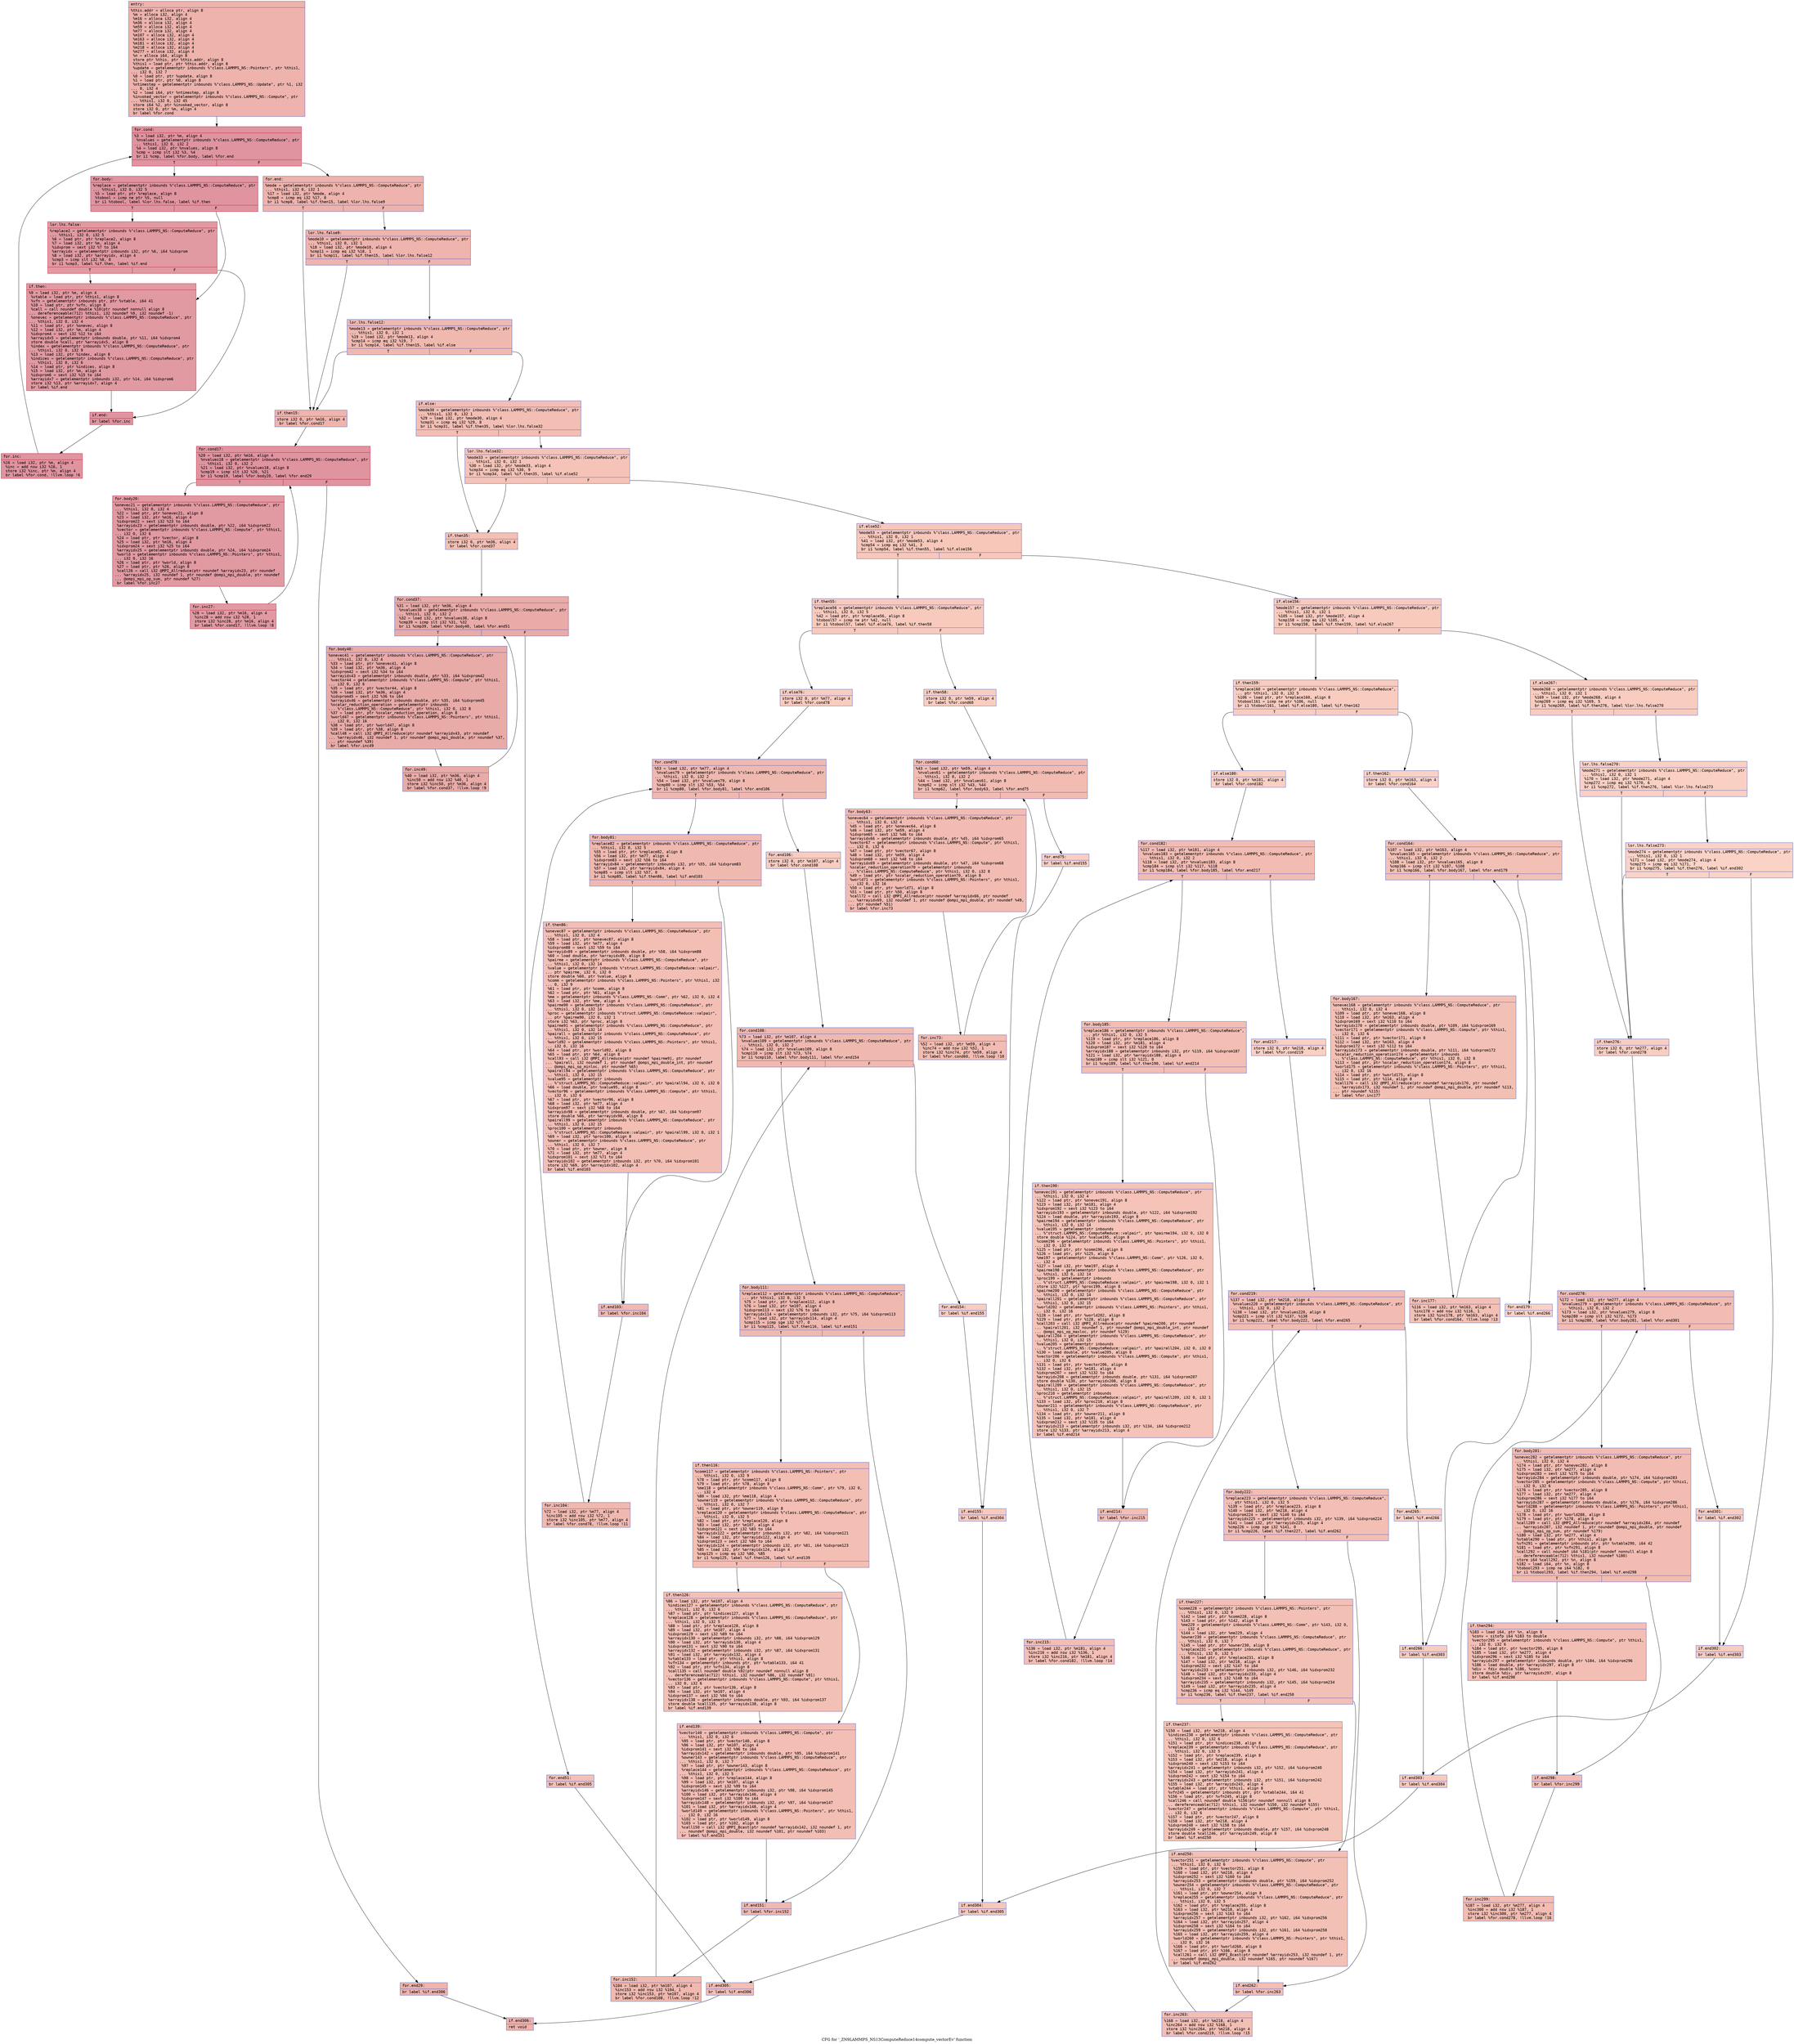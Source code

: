 digraph "CFG for '_ZN9LAMMPS_NS13ComputeReduce14compute_vectorEv' function" {
	label="CFG for '_ZN9LAMMPS_NS13ComputeReduce14compute_vectorEv' function";

	Node0x5591402cabc0 [shape=record,color="#3d50c3ff", style=filled, fillcolor="#d6524470" fontname="Courier",label="{entry:\l|  %this.addr = alloca ptr, align 8\l  %m = alloca i32, align 4\l  %m16 = alloca i32, align 4\l  %m36 = alloca i32, align 4\l  %m59 = alloca i32, align 4\l  %m77 = alloca i32, align 4\l  %m107 = alloca i32, align 4\l  %m163 = alloca i32, align 4\l  %m181 = alloca i32, align 4\l  %m218 = alloca i32, align 4\l  %m277 = alloca i32, align 4\l  %n = alloca i64, align 8\l  store ptr %this, ptr %this.addr, align 8\l  %this1 = load ptr, ptr %this.addr, align 8\l  %update = getelementptr inbounds %\"class.LAMMPS_NS::Pointers\", ptr %this1,\l... i32 0, i32 7\l  %0 = load ptr, ptr %update, align 8\l  %1 = load ptr, ptr %0, align 8\l  %ntimestep = getelementptr inbounds %\"class.LAMMPS_NS::Update\", ptr %1, i32\l... 0, i32 4\l  %2 = load i64, ptr %ntimestep, align 8\l  %invoked_vector = getelementptr inbounds %\"class.LAMMPS_NS::Compute\", ptr\l... %this1, i32 0, i32 45\l  store i64 %2, ptr %invoked_vector, align 8\l  store i32 0, ptr %m, align 4\l  br label %for.cond\l}"];
	Node0x5591402cabc0 -> Node0x5591402cbb10[tooltip="entry -> for.cond\nProbability 100.00%" ];
	Node0x5591402cbb10 [shape=record,color="#b70d28ff", style=filled, fillcolor="#b70d2870" fontname="Courier",label="{for.cond:\l|  %3 = load i32, ptr %m, align 4\l  %nvalues = getelementptr inbounds %\"class.LAMMPS_NS::ComputeReduce\", ptr\l... %this1, i32 0, i32 2\l  %4 = load i32, ptr %nvalues, align 8\l  %cmp = icmp slt i32 %3, %4\l  br i1 %cmp, label %for.body, label %for.end\l|{<s0>T|<s1>F}}"];
	Node0x5591402cbb10:s0 -> Node0x5591402cbe90[tooltip="for.cond -> for.body\nProbability 96.88%" ];
	Node0x5591402cbb10:s1 -> Node0x5591402cbf10[tooltip="for.cond -> for.end\nProbability 3.12%" ];
	Node0x5591402cbe90 [shape=record,color="#b70d28ff", style=filled, fillcolor="#b70d2870" fontname="Courier",label="{for.body:\l|  %replace = getelementptr inbounds %\"class.LAMMPS_NS::ComputeReduce\", ptr\l... %this1, i32 0, i32 5\l  %5 = load ptr, ptr %replace, align 8\l  %tobool = icmp ne ptr %5, null\l  br i1 %tobool, label %lor.lhs.false, label %if.then\l|{<s0>T|<s1>F}}"];
	Node0x5591402cbe90:s0 -> Node0x5591402cb1e0[tooltip="for.body -> lor.lhs.false\nProbability 62.50%" ];
	Node0x5591402cbe90:s1 -> Node0x5591402cb260[tooltip="for.body -> if.then\nProbability 37.50%" ];
	Node0x5591402cb1e0 [shape=record,color="#b70d28ff", style=filled, fillcolor="#bb1b2c70" fontname="Courier",label="{lor.lhs.false:\l|  %replace2 = getelementptr inbounds %\"class.LAMMPS_NS::ComputeReduce\", ptr\l... %this1, i32 0, i32 5\l  %6 = load ptr, ptr %replace2, align 8\l  %7 = load i32, ptr %m, align 4\l  %idxprom = sext i32 %7 to i64\l  %arrayidx = getelementptr inbounds i32, ptr %6, i64 %idxprom\l  %8 = load i32, ptr %arrayidx, align 4\l  %cmp3 = icmp slt i32 %8, 0\l  br i1 %cmp3, label %if.then, label %if.end\l|{<s0>T|<s1>F}}"];
	Node0x5591402cb1e0:s0 -> Node0x5591402cb260[tooltip="lor.lhs.false -> if.then\nProbability 37.50%" ];
	Node0x5591402cb1e0:s1 -> Node0x5591402cc9e0[tooltip="lor.lhs.false -> if.end\nProbability 62.50%" ];
	Node0x5591402cb260 [shape=record,color="#b70d28ff", style=filled, fillcolor="#bb1b2c70" fontname="Courier",label="{if.then:\l|  %9 = load i32, ptr %m, align 4\l  %vtable = load ptr, ptr %this1, align 8\l  %vfn = getelementptr inbounds ptr, ptr %vtable, i64 41\l  %10 = load ptr, ptr %vfn, align 8\l  %call = call noundef double %10(ptr noundef nonnull align 8\l... dereferenceable(712) %this1, i32 noundef %9, i32 noundef -1)\l  %onevec = getelementptr inbounds %\"class.LAMMPS_NS::ComputeReduce\", ptr\l... %this1, i32 0, i32 4\l  %11 = load ptr, ptr %onevec, align 8\l  %12 = load i32, ptr %m, align 4\l  %idxprom4 = sext i32 %12 to i64\l  %arrayidx5 = getelementptr inbounds double, ptr %11, i64 %idxprom4\l  store double %call, ptr %arrayidx5, align 8\l  %index = getelementptr inbounds %\"class.LAMMPS_NS::ComputeReduce\", ptr\l... %this1, i32 0, i32 9\l  %13 = load i32, ptr %index, align 8\l  %indices = getelementptr inbounds %\"class.LAMMPS_NS::ComputeReduce\", ptr\l... %this1, i32 0, i32 6\l  %14 = load ptr, ptr %indices, align 8\l  %15 = load i32, ptr %m, align 4\l  %idxprom6 = sext i32 %15 to i64\l  %arrayidx7 = getelementptr inbounds i32, ptr %14, i64 %idxprom6\l  store i32 %13, ptr %arrayidx7, align 4\l  br label %if.end\l}"];
	Node0x5591402cb260 -> Node0x5591402cc9e0[tooltip="if.then -> if.end\nProbability 100.00%" ];
	Node0x5591402cc9e0 [shape=record,color="#b70d28ff", style=filled, fillcolor="#b70d2870" fontname="Courier",label="{if.end:\l|  br label %for.inc\l}"];
	Node0x5591402cc9e0 -> Node0x5591402cd780[tooltip="if.end -> for.inc\nProbability 100.00%" ];
	Node0x5591402cd780 [shape=record,color="#b70d28ff", style=filled, fillcolor="#b70d2870" fontname="Courier",label="{for.inc:\l|  %16 = load i32, ptr %m, align 4\l  %inc = add nsw i32 %16, 1\l  store i32 %inc, ptr %m, align 4\l  br label %for.cond, !llvm.loop !6\l}"];
	Node0x5591402cd780 -> Node0x5591402cbb10[tooltip="for.inc -> for.cond\nProbability 100.00%" ];
	Node0x5591402cbf10 [shape=record,color="#3d50c3ff", style=filled, fillcolor="#d6524470" fontname="Courier",label="{for.end:\l|  %mode = getelementptr inbounds %\"class.LAMMPS_NS::ComputeReduce\", ptr\l... %this1, i32 0, i32 1\l  %17 = load i32, ptr %mode, align 4\l  %cmp8 = icmp eq i32 %17, 0\l  br i1 %cmp8, label %if.then15, label %lor.lhs.false9\l|{<s0>T|<s1>F}}"];
	Node0x5591402cbf10:s0 -> Node0x5591402cdd80[tooltip="for.end -> if.then15\nProbability 37.50%" ];
	Node0x5591402cbf10:s1 -> Node0x5591402cde00[tooltip="for.end -> lor.lhs.false9\nProbability 62.50%" ];
	Node0x5591402cde00 [shape=record,color="#3d50c3ff", style=filled, fillcolor="#d8564670" fontname="Courier",label="{lor.lhs.false9:\l|  %mode10 = getelementptr inbounds %\"class.LAMMPS_NS::ComputeReduce\", ptr\l... %this1, i32 0, i32 1\l  %18 = load i32, ptr %mode10, align 4\l  %cmp11 = icmp eq i32 %18, 1\l  br i1 %cmp11, label %if.then15, label %lor.lhs.false12\l|{<s0>T|<s1>F}}"];
	Node0x5591402cde00:s0 -> Node0x5591402cdd80[tooltip="lor.lhs.false9 -> if.then15\nProbability 50.00%" ];
	Node0x5591402cde00:s1 -> Node0x5591402cc370[tooltip="lor.lhs.false9 -> lor.lhs.false12\nProbability 50.00%" ];
	Node0x5591402cc370 [shape=record,color="#3d50c3ff", style=filled, fillcolor="#de614d70" fontname="Courier",label="{lor.lhs.false12:\l|  %mode13 = getelementptr inbounds %\"class.LAMMPS_NS::ComputeReduce\", ptr\l... %this1, i32 0, i32 1\l  %19 = load i32, ptr %mode13, align 4\l  %cmp14 = icmp eq i32 %19, 7\l  br i1 %cmp14, label %if.then15, label %if.else\l|{<s0>T|<s1>F}}"];
	Node0x5591402cc370:s0 -> Node0x5591402cdd80[tooltip="lor.lhs.false12 -> if.then15\nProbability 50.00%" ];
	Node0x5591402cc370:s1 -> Node0x5591402cc510[tooltip="lor.lhs.false12 -> if.else\nProbability 50.00%" ];
	Node0x5591402cdd80 [shape=record,color="#3d50c3ff", style=filled, fillcolor="#d8564670" fontname="Courier",label="{if.then15:\l|  store i32 0, ptr %m16, align 4\l  br label %for.cond17\l}"];
	Node0x5591402cdd80 -> Node0x5591402ce970[tooltip="if.then15 -> for.cond17\nProbability 100.00%" ];
	Node0x5591402ce970 [shape=record,color="#b70d28ff", style=filled, fillcolor="#b70d2870" fontname="Courier",label="{for.cond17:\l|  %20 = load i32, ptr %m16, align 4\l  %nvalues18 = getelementptr inbounds %\"class.LAMMPS_NS::ComputeReduce\", ptr\l... %this1, i32 0, i32 2\l  %21 = load i32, ptr %nvalues18, align 8\l  %cmp19 = icmp slt i32 %20, %21\l  br i1 %cmp19, label %for.body20, label %for.end29\l|{<s0>T|<s1>F}}"];
	Node0x5591402ce970:s0 -> Node0x5591402cecd0[tooltip="for.cond17 -> for.body20\nProbability 96.88%" ];
	Node0x5591402ce970:s1 -> Node0x5591402ced50[tooltip="for.cond17 -> for.end29\nProbability 3.12%" ];
	Node0x5591402cecd0 [shape=record,color="#b70d28ff", style=filled, fillcolor="#bb1b2c70" fontname="Courier",label="{for.body20:\l|  %onevec21 = getelementptr inbounds %\"class.LAMMPS_NS::ComputeReduce\", ptr\l... %this1, i32 0, i32 4\l  %22 = load ptr, ptr %onevec21, align 8\l  %23 = load i32, ptr %m16, align 4\l  %idxprom22 = sext i32 %23 to i64\l  %arrayidx23 = getelementptr inbounds double, ptr %22, i64 %idxprom22\l  %vector = getelementptr inbounds %\"class.LAMMPS_NS::Compute\", ptr %this1,\l... i32 0, i32 6\l  %24 = load ptr, ptr %vector, align 8\l  %25 = load i32, ptr %m16, align 4\l  %idxprom24 = sext i32 %25 to i64\l  %arrayidx25 = getelementptr inbounds double, ptr %24, i64 %idxprom24\l  %world = getelementptr inbounds %\"class.LAMMPS_NS::Pointers\", ptr %this1,\l... i32 0, i32 16\l  %26 = load ptr, ptr %world, align 8\l  %27 = load ptr, ptr %26, align 8\l  %call26 = call i32 @MPI_Allreduce(ptr noundef %arrayidx23, ptr noundef\l... %arrayidx25, i32 noundef 1, ptr noundef @ompi_mpi_double, ptr noundef\l... @ompi_mpi_op_sum, ptr noundef %27)\l  br label %for.inc27\l}"];
	Node0x5591402cecd0 -> Node0x5591402cf910[tooltip="for.body20 -> for.inc27\nProbability 100.00%" ];
	Node0x5591402cf910 [shape=record,color="#b70d28ff", style=filled, fillcolor="#bb1b2c70" fontname="Courier",label="{for.inc27:\l|  %28 = load i32, ptr %m16, align 4\l  %inc28 = add nsw i32 %28, 1\l  store i32 %inc28, ptr %m16, align 4\l  br label %for.cond17, !llvm.loop !8\l}"];
	Node0x5591402cf910 -> Node0x5591402ce970[tooltip="for.inc27 -> for.cond17\nProbability 100.00%" ];
	Node0x5591402ced50 [shape=record,color="#3d50c3ff", style=filled, fillcolor="#d8564670" fontname="Courier",label="{for.end29:\l|  br label %if.end306\l}"];
	Node0x5591402ced50 -> Node0x5591402cfd40[tooltip="for.end29 -> if.end306\nProbability 100.00%" ];
	Node0x5591402cc510 [shape=record,color="#3d50c3ff", style=filled, fillcolor="#e36c5570" fontname="Courier",label="{if.else:\l|  %mode30 = getelementptr inbounds %\"class.LAMMPS_NS::ComputeReduce\", ptr\l... %this1, i32 0, i32 1\l  %29 = load i32, ptr %mode30, align 4\l  %cmp31 = icmp eq i32 %29, 8\l  br i1 %cmp31, label %if.then35, label %lor.lhs.false32\l|{<s0>T|<s1>F}}"];
	Node0x5591402cc510:s0 -> Node0x5591402d0040[tooltip="if.else -> if.then35\nProbability 50.00%" ];
	Node0x5591402cc510:s1 -> Node0x5591402d00c0[tooltip="if.else -> lor.lhs.false32\nProbability 50.00%" ];
	Node0x5591402d00c0 [shape=record,color="#3d50c3ff", style=filled, fillcolor="#e8765c70" fontname="Courier",label="{lor.lhs.false32:\l|  %mode33 = getelementptr inbounds %\"class.LAMMPS_NS::ComputeReduce\", ptr\l... %this1, i32 0, i32 1\l  %30 = load i32, ptr %mode33, align 4\l  %cmp34 = icmp eq i32 %30, 9\l  br i1 %cmp34, label %if.then35, label %if.else52\l|{<s0>T|<s1>F}}"];
	Node0x5591402d00c0:s0 -> Node0x5591402d0040[tooltip="lor.lhs.false32 -> if.then35\nProbability 50.00%" ];
	Node0x5591402d00c0:s1 -> Node0x5591402d0430[tooltip="lor.lhs.false32 -> if.else52\nProbability 50.00%" ];
	Node0x5591402d0040 [shape=record,color="#3d50c3ff", style=filled, fillcolor="#e5705870" fontname="Courier",label="{if.then35:\l|  store i32 0, ptr %m36, align 4\l  br label %for.cond37\l}"];
	Node0x5591402d0040 -> Node0x5591402d05d0[tooltip="if.then35 -> for.cond37\nProbability 100.00%" ];
	Node0x5591402d05d0 [shape=record,color="#3d50c3ff", style=filled, fillcolor="#cc403a70" fontname="Courier",label="{for.cond37:\l|  %31 = load i32, ptr %m36, align 4\l  %nvalues38 = getelementptr inbounds %\"class.LAMMPS_NS::ComputeReduce\", ptr\l... %this1, i32 0, i32 2\l  %32 = load i32, ptr %nvalues38, align 8\l  %cmp39 = icmp slt i32 %31, %32\l  br i1 %cmp39, label %for.body40, label %for.end51\l|{<s0>T|<s1>F}}"];
	Node0x5591402d05d0:s0 -> Node0x5591402d0960[tooltip="for.cond37 -> for.body40\nProbability 96.88%" ];
	Node0x5591402d05d0:s1 -> Node0x5591402d09e0[tooltip="for.cond37 -> for.end51\nProbability 3.12%" ];
	Node0x5591402d0960 [shape=record,color="#3d50c3ff", style=filled, fillcolor="#cc403a70" fontname="Courier",label="{for.body40:\l|  %onevec41 = getelementptr inbounds %\"class.LAMMPS_NS::ComputeReduce\", ptr\l... %this1, i32 0, i32 4\l  %33 = load ptr, ptr %onevec41, align 8\l  %34 = load i32, ptr %m36, align 4\l  %idxprom42 = sext i32 %34 to i64\l  %arrayidx43 = getelementptr inbounds double, ptr %33, i64 %idxprom42\l  %vector44 = getelementptr inbounds %\"class.LAMMPS_NS::Compute\", ptr %this1,\l... i32 0, i32 6\l  %35 = load ptr, ptr %vector44, align 8\l  %36 = load i32, ptr %m36, align 4\l  %idxprom45 = sext i32 %36 to i64\l  %arrayidx46 = getelementptr inbounds double, ptr %35, i64 %idxprom45\l  %scalar_reduction_operation = getelementptr inbounds\l... %\"class.LAMMPS_NS::ComputeReduce\", ptr %this1, i32 0, i32 8\l  %37 = load ptr, ptr %scalar_reduction_operation, align 8\l  %world47 = getelementptr inbounds %\"class.LAMMPS_NS::Pointers\", ptr %this1,\l... i32 0, i32 16\l  %38 = load ptr, ptr %world47, align 8\l  %39 = load ptr, ptr %38, align 8\l  %call48 = call i32 @MPI_Allreduce(ptr noundef %arrayidx43, ptr noundef\l... %arrayidx46, i32 noundef 1, ptr noundef @ompi_mpi_double, ptr noundef %37,\l... ptr noundef %39)\l  br label %for.inc49\l}"];
	Node0x5591402d0960 -> Node0x5591402d1790[tooltip="for.body40 -> for.inc49\nProbability 100.00%" ];
	Node0x5591402d1790 [shape=record,color="#3d50c3ff", style=filled, fillcolor="#cc403a70" fontname="Courier",label="{for.inc49:\l|  %40 = load i32, ptr %m36, align 4\l  %inc50 = add nsw i32 %40, 1\l  store i32 %inc50, ptr %m36, align 4\l  br label %for.cond37, !llvm.loop !9\l}"];
	Node0x5591402d1790 -> Node0x5591402d05d0[tooltip="for.inc49 -> for.cond37\nProbability 100.00%" ];
	Node0x5591402d09e0 [shape=record,color="#3d50c3ff", style=filled, fillcolor="#e5705870" fontname="Courier",label="{for.end51:\l|  br label %if.end305\l}"];
	Node0x5591402d09e0 -> Node0x5591402d1bc0[tooltip="for.end51 -> if.end305\nProbability 100.00%" ];
	Node0x5591402d0430 [shape=record,color="#3d50c3ff", style=filled, fillcolor="#ec7f6370" fontname="Courier",label="{if.else52:\l|  %mode53 = getelementptr inbounds %\"class.LAMMPS_NS::ComputeReduce\", ptr\l... %this1, i32 0, i32 1\l  %41 = load i32, ptr %mode53, align 4\l  %cmp54 = icmp eq i32 %41, 3\l  br i1 %cmp54, label %if.then55, label %if.else156\l|{<s0>T|<s1>F}}"];
	Node0x5591402d0430:s0 -> Node0x5591402d1e90[tooltip="if.else52 -> if.then55\nProbability 50.00%" ];
	Node0x5591402d0430:s1 -> Node0x5591402ce010[tooltip="if.else52 -> if.else156\nProbability 50.00%" ];
	Node0x5591402d1e90 [shape=record,color="#3d50c3ff", style=filled, fillcolor="#ef886b70" fontname="Courier",label="{if.then55:\l|  %replace56 = getelementptr inbounds %\"class.LAMMPS_NS::ComputeReduce\", ptr\l... %this1, i32 0, i32 5\l  %42 = load ptr, ptr %replace56, align 8\l  %tobool57 = icmp ne ptr %42, null\l  br i1 %tobool57, label %if.else76, label %if.then58\l|{<s0>T|<s1>F}}"];
	Node0x5591402d1e90:s0 -> Node0x5591402ce370[tooltip="if.then55 -> if.else76\nProbability 62.50%" ];
	Node0x5591402d1e90:s1 -> Node0x5591402ce3f0[tooltip="if.then55 -> if.then58\nProbability 37.50%" ];
	Node0x5591402ce3f0 [shape=record,color="#3d50c3ff", style=filled, fillcolor="#f2907270" fontname="Courier",label="{if.then58:\l|  store i32 0, ptr %m59, align 4\l  br label %for.cond60\l}"];
	Node0x5591402ce3f0 -> Node0x5591402ce5c0[tooltip="if.then58 -> for.cond60\nProbability 100.00%" ];
	Node0x5591402ce5c0 [shape=record,color="#3d50c3ff", style=filled, fillcolor="#e1675170" fontname="Courier",label="{for.cond60:\l|  %43 = load i32, ptr %m59, align 4\l  %nvalues61 = getelementptr inbounds %\"class.LAMMPS_NS::ComputeReduce\", ptr\l... %this1, i32 0, i32 2\l  %44 = load i32, ptr %nvalues61, align 8\l  %cmp62 = icmp slt i32 %43, %44\l  br i1 %cmp62, label %for.body63, label %for.end75\l|{<s0>T|<s1>F}}"];
	Node0x5591402ce5c0:s0 -> Node0x5591402d2e20[tooltip="for.cond60 -> for.body63\nProbability 96.88%" ];
	Node0x5591402ce5c0:s1 -> Node0x5591402d2ea0[tooltip="for.cond60 -> for.end75\nProbability 3.12%" ];
	Node0x5591402d2e20 [shape=record,color="#3d50c3ff", style=filled, fillcolor="#e1675170" fontname="Courier",label="{for.body63:\l|  %onevec64 = getelementptr inbounds %\"class.LAMMPS_NS::ComputeReduce\", ptr\l... %this1, i32 0, i32 4\l  %45 = load ptr, ptr %onevec64, align 8\l  %46 = load i32, ptr %m59, align 4\l  %idxprom65 = sext i32 %46 to i64\l  %arrayidx66 = getelementptr inbounds double, ptr %45, i64 %idxprom65\l  %vector67 = getelementptr inbounds %\"class.LAMMPS_NS::Compute\", ptr %this1,\l... i32 0, i32 6\l  %47 = load ptr, ptr %vector67, align 8\l  %48 = load i32, ptr %m59, align 4\l  %idxprom68 = sext i32 %48 to i64\l  %arrayidx69 = getelementptr inbounds double, ptr %47, i64 %idxprom68\l  %scalar_reduction_operation70 = getelementptr inbounds\l... %\"class.LAMMPS_NS::ComputeReduce\", ptr %this1, i32 0, i32 8\l  %49 = load ptr, ptr %scalar_reduction_operation70, align 8\l  %world71 = getelementptr inbounds %\"class.LAMMPS_NS::Pointers\", ptr %this1,\l... i32 0, i32 16\l  %50 = load ptr, ptr %world71, align 8\l  %51 = load ptr, ptr %50, align 8\l  %call72 = call i32 @MPI_Allreduce(ptr noundef %arrayidx66, ptr noundef\l... %arrayidx69, i32 noundef 1, ptr noundef @ompi_mpi_double, ptr noundef %49,\l... ptr noundef %51)\l  br label %for.inc73\l}"];
	Node0x5591402d2e20 -> Node0x5591402d4460[tooltip="for.body63 -> for.inc73\nProbability 100.00%" ];
	Node0x5591402d4460 [shape=record,color="#3d50c3ff", style=filled, fillcolor="#e1675170" fontname="Courier",label="{for.inc73:\l|  %52 = load i32, ptr %m59, align 4\l  %inc74 = add nsw i32 %52, 1\l  store i32 %inc74, ptr %m59, align 4\l  br label %for.cond60, !llvm.loop !10\l}"];
	Node0x5591402d4460 -> Node0x5591402ce5c0[tooltip="for.inc73 -> for.cond60\nProbability 100.00%" ];
	Node0x5591402d2ea0 [shape=record,color="#3d50c3ff", style=filled, fillcolor="#f2907270" fontname="Courier",label="{for.end75:\l|  br label %if.end155\l}"];
	Node0x5591402d2ea0 -> Node0x5591402d4890[tooltip="for.end75 -> if.end155\nProbability 100.00%" ];
	Node0x5591402ce370 [shape=record,color="#3d50c3ff", style=filled, fillcolor="#f08b6e70" fontname="Courier",label="{if.else76:\l|  store i32 0, ptr %m77, align 4\l  br label %for.cond78\l}"];
	Node0x5591402ce370 -> Node0x5591402d49f0[tooltip="if.else76 -> for.cond78\nProbability 100.00%" ];
	Node0x5591402d49f0 [shape=record,color="#3d50c3ff", style=filled, fillcolor="#de614d70" fontname="Courier",label="{for.cond78:\l|  %53 = load i32, ptr %m77, align 4\l  %nvalues79 = getelementptr inbounds %\"class.LAMMPS_NS::ComputeReduce\", ptr\l... %this1, i32 0, i32 2\l  %54 = load i32, ptr %nvalues79, align 8\l  %cmp80 = icmp slt i32 %53, %54\l  br i1 %cmp80, label %for.body81, label %for.end106\l|{<s0>T|<s1>F}}"];
	Node0x5591402d49f0:s0 -> Node0x5591402d4d50[tooltip="for.cond78 -> for.body81\nProbability 96.88%" ];
	Node0x5591402d49f0:s1 -> Node0x5591402d4dd0[tooltip="for.cond78 -> for.end106\nProbability 3.12%" ];
	Node0x5591402d4d50 [shape=record,color="#3d50c3ff", style=filled, fillcolor="#de614d70" fontname="Courier",label="{for.body81:\l|  %replace82 = getelementptr inbounds %\"class.LAMMPS_NS::ComputeReduce\", ptr\l... %this1, i32 0, i32 5\l  %55 = load ptr, ptr %replace82, align 8\l  %56 = load i32, ptr %m77, align 4\l  %idxprom83 = sext i32 %56 to i64\l  %arrayidx84 = getelementptr inbounds i32, ptr %55, i64 %idxprom83\l  %57 = load i32, ptr %arrayidx84, align 4\l  %cmp85 = icmp slt i32 %57, 0\l  br i1 %cmp85, label %if.then86, label %if.end103\l|{<s0>T|<s1>F}}"];
	Node0x5591402d4d50:s0 -> Node0x5591402d5390[tooltip="for.body81 -> if.then86\nProbability 37.50%" ];
	Node0x5591402d4d50:s1 -> Node0x5591402d5410[tooltip="for.body81 -> if.end103\nProbability 62.50%" ];
	Node0x5591402d5390 [shape=record,color="#3d50c3ff", style=filled, fillcolor="#e36c5570" fontname="Courier",label="{if.then86:\l|  %onevec87 = getelementptr inbounds %\"class.LAMMPS_NS::ComputeReduce\", ptr\l... %this1, i32 0, i32 4\l  %58 = load ptr, ptr %onevec87, align 8\l  %59 = load i32, ptr %m77, align 4\l  %idxprom88 = sext i32 %59 to i64\l  %arrayidx89 = getelementptr inbounds double, ptr %58, i64 %idxprom88\l  %60 = load double, ptr %arrayidx89, align 8\l  %pairme = getelementptr inbounds %\"class.LAMMPS_NS::ComputeReduce\", ptr\l... %this1, i32 0, i32 14\l  %value = getelementptr inbounds %\"struct.LAMMPS_NS::ComputeReduce::valpair\",\l... ptr %pairme, i32 0, i32 0\l  store double %60, ptr %value, align 8\l  %comm = getelementptr inbounds %\"class.LAMMPS_NS::Pointers\", ptr %this1, i32\l... 0, i32 9\l  %61 = load ptr, ptr %comm, align 8\l  %62 = load ptr, ptr %61, align 8\l  %me = getelementptr inbounds %\"class.LAMMPS_NS::Comm\", ptr %62, i32 0, i32 4\l  %63 = load i32, ptr %me, align 4\l  %pairme90 = getelementptr inbounds %\"class.LAMMPS_NS::ComputeReduce\", ptr\l... %this1, i32 0, i32 14\l  %proc = getelementptr inbounds %\"struct.LAMMPS_NS::ComputeReduce::valpair\",\l... ptr %pairme90, i32 0, i32 1\l  store i32 %63, ptr %proc, align 8\l  %pairme91 = getelementptr inbounds %\"class.LAMMPS_NS::ComputeReduce\", ptr\l... %this1, i32 0, i32 14\l  %pairall = getelementptr inbounds %\"class.LAMMPS_NS::ComputeReduce\", ptr\l... %this1, i32 0, i32 15\l  %world92 = getelementptr inbounds %\"class.LAMMPS_NS::Pointers\", ptr %this1,\l... i32 0, i32 16\l  %64 = load ptr, ptr %world92, align 8\l  %65 = load ptr, ptr %64, align 8\l  %call93 = call i32 @MPI_Allreduce(ptr noundef %pairme91, ptr noundef\l... %pairall, i32 noundef 1, ptr noundef @ompi_mpi_double_int, ptr noundef\l... @ompi_mpi_op_minloc, ptr noundef %65)\l  %pairall94 = getelementptr inbounds %\"class.LAMMPS_NS::ComputeReduce\", ptr\l... %this1, i32 0, i32 15\l  %value95 = getelementptr inbounds\l... %\"struct.LAMMPS_NS::ComputeReduce::valpair\", ptr %pairall94, i32 0, i32 0\l  %66 = load double, ptr %value95, align 8\l  %vector96 = getelementptr inbounds %\"class.LAMMPS_NS::Compute\", ptr %this1,\l... i32 0, i32 6\l  %67 = load ptr, ptr %vector96, align 8\l  %68 = load i32, ptr %m77, align 4\l  %idxprom97 = sext i32 %68 to i64\l  %arrayidx98 = getelementptr inbounds double, ptr %67, i64 %idxprom97\l  store double %66, ptr %arrayidx98, align 8\l  %pairall99 = getelementptr inbounds %\"class.LAMMPS_NS::ComputeReduce\", ptr\l... %this1, i32 0, i32 15\l  %proc100 = getelementptr inbounds\l... %\"struct.LAMMPS_NS::ComputeReduce::valpair\", ptr %pairall99, i32 0, i32 1\l  %69 = load i32, ptr %proc100, align 8\l  %owner = getelementptr inbounds %\"class.LAMMPS_NS::ComputeReduce\", ptr\l... %this1, i32 0, i32 7\l  %70 = load ptr, ptr %owner, align 8\l  %71 = load i32, ptr %m77, align 4\l  %idxprom101 = sext i32 %71 to i64\l  %arrayidx102 = getelementptr inbounds i32, ptr %70, i64 %idxprom101\l  store i32 %69, ptr %arrayidx102, align 4\l  br label %if.end103\l}"];
	Node0x5591402d5390 -> Node0x5591402d5410[tooltip="if.then86 -> if.end103\nProbability 100.00%" ];
	Node0x5591402d5410 [shape=record,color="#3d50c3ff", style=filled, fillcolor="#de614d70" fontname="Courier",label="{if.end103:\l|  br label %for.inc104\l}"];
	Node0x5591402d5410 -> Node0x5591402d7390[tooltip="if.end103 -> for.inc104\nProbability 100.00%" ];
	Node0x5591402d7390 [shape=record,color="#3d50c3ff", style=filled, fillcolor="#de614d70" fontname="Courier",label="{for.inc104:\l|  %72 = load i32, ptr %m77, align 4\l  %inc105 = add nsw i32 %72, 1\l  store i32 %inc105, ptr %m77, align 4\l  br label %for.cond78, !llvm.loop !11\l}"];
	Node0x5591402d7390 -> Node0x5591402d49f0[tooltip="for.inc104 -> for.cond78\nProbability 100.00%" ];
	Node0x5591402d4dd0 [shape=record,color="#3d50c3ff", style=filled, fillcolor="#f08b6e70" fontname="Courier",label="{for.end106:\l|  store i32 0, ptr %m107, align 4\l  br label %for.cond108\l}"];
	Node0x5591402d4dd0 -> Node0x5591402d78b0[tooltip="for.end106 -> for.cond108\nProbability 100.00%" ];
	Node0x5591402d78b0 [shape=record,color="#3d50c3ff", style=filled, fillcolor="#de614d70" fontname="Courier",label="{for.cond108:\l|  %73 = load i32, ptr %m107, align 4\l  %nvalues109 = getelementptr inbounds %\"class.LAMMPS_NS::ComputeReduce\", ptr\l... %this1, i32 0, i32 2\l  %74 = load i32, ptr %nvalues109, align 8\l  %cmp110 = icmp slt i32 %73, %74\l  br i1 %cmp110, label %for.body111, label %for.end154\l|{<s0>T|<s1>F}}"];
	Node0x5591402d78b0:s0 -> Node0x5591402d7c40[tooltip="for.cond108 -> for.body111\nProbability 96.88%" ];
	Node0x5591402d78b0:s1 -> Node0x5591402d7cc0[tooltip="for.cond108 -> for.end154\nProbability 3.12%" ];
	Node0x5591402d7c40 [shape=record,color="#3d50c3ff", style=filled, fillcolor="#de614d70" fontname="Courier",label="{for.body111:\l|  %replace112 = getelementptr inbounds %\"class.LAMMPS_NS::ComputeReduce\",\l... ptr %this1, i32 0, i32 5\l  %75 = load ptr, ptr %replace112, align 8\l  %76 = load i32, ptr %m107, align 4\l  %idxprom113 = sext i32 %76 to i64\l  %arrayidx114 = getelementptr inbounds i32, ptr %75, i64 %idxprom113\l  %77 = load i32, ptr %arrayidx114, align 4\l  %cmp115 = icmp sge i32 %77, 0\l  br i1 %cmp115, label %if.then116, label %if.end151\l|{<s0>T|<s1>F}}"];
	Node0x5591402d7c40:s0 -> Node0x5591402d8280[tooltip="for.body111 -> if.then116\nProbability 50.00%" ];
	Node0x5591402d7c40:s1 -> Node0x5591402d8300[tooltip="for.body111 -> if.end151\nProbability 50.00%" ];
	Node0x5591402d8280 [shape=record,color="#3d50c3ff", style=filled, fillcolor="#e36c5570" fontname="Courier",label="{if.then116:\l|  %comm117 = getelementptr inbounds %\"class.LAMMPS_NS::Pointers\", ptr\l... %this1, i32 0, i32 9\l  %78 = load ptr, ptr %comm117, align 8\l  %79 = load ptr, ptr %78, align 8\l  %me118 = getelementptr inbounds %\"class.LAMMPS_NS::Comm\", ptr %79, i32 0,\l... i32 4\l  %80 = load i32, ptr %me118, align 4\l  %owner119 = getelementptr inbounds %\"class.LAMMPS_NS::ComputeReduce\", ptr\l... %this1, i32 0, i32 7\l  %81 = load ptr, ptr %owner119, align 8\l  %replace120 = getelementptr inbounds %\"class.LAMMPS_NS::ComputeReduce\", ptr\l... %this1, i32 0, i32 5\l  %82 = load ptr, ptr %replace120, align 8\l  %83 = load i32, ptr %m107, align 4\l  %idxprom121 = sext i32 %83 to i64\l  %arrayidx122 = getelementptr inbounds i32, ptr %82, i64 %idxprom121\l  %84 = load i32, ptr %arrayidx122, align 4\l  %idxprom123 = sext i32 %84 to i64\l  %arrayidx124 = getelementptr inbounds i32, ptr %81, i64 %idxprom123\l  %85 = load i32, ptr %arrayidx124, align 4\l  %cmp125 = icmp eq i32 %80, %85\l  br i1 %cmp125, label %if.then126, label %if.end139\l|{<s0>T|<s1>F}}"];
	Node0x5591402d8280:s0 -> Node0x5591402d8f60[tooltip="if.then116 -> if.then126\nProbability 50.00%" ];
	Node0x5591402d8280:s1 -> Node0x5591402d8fe0[tooltip="if.then116 -> if.end139\nProbability 50.00%" ];
	Node0x5591402d8f60 [shape=record,color="#3d50c3ff", style=filled, fillcolor="#e5705870" fontname="Courier",label="{if.then126:\l|  %86 = load i32, ptr %m107, align 4\l  %indices127 = getelementptr inbounds %\"class.LAMMPS_NS::ComputeReduce\", ptr\l... %this1, i32 0, i32 6\l  %87 = load ptr, ptr %indices127, align 8\l  %replace128 = getelementptr inbounds %\"class.LAMMPS_NS::ComputeReduce\", ptr\l... %this1, i32 0, i32 5\l  %88 = load ptr, ptr %replace128, align 8\l  %89 = load i32, ptr %m107, align 4\l  %idxprom129 = sext i32 %89 to i64\l  %arrayidx130 = getelementptr inbounds i32, ptr %88, i64 %idxprom129\l  %90 = load i32, ptr %arrayidx130, align 4\l  %idxprom131 = sext i32 %90 to i64\l  %arrayidx132 = getelementptr inbounds i32, ptr %87, i64 %idxprom131\l  %91 = load i32, ptr %arrayidx132, align 4\l  %vtable133 = load ptr, ptr %this1, align 8\l  %vfn134 = getelementptr inbounds ptr, ptr %vtable133, i64 41\l  %92 = load ptr, ptr %vfn134, align 8\l  %call135 = call noundef double %92(ptr noundef nonnull align 8\l... dereferenceable(712) %this1, i32 noundef %86, i32 noundef %91)\l  %vector136 = getelementptr inbounds %\"class.LAMMPS_NS::Compute\", ptr %this1,\l... i32 0, i32 6\l  %93 = load ptr, ptr %vector136, align 8\l  %94 = load i32, ptr %m107, align 4\l  %idxprom137 = sext i32 %94 to i64\l  %arrayidx138 = getelementptr inbounds double, ptr %93, i64 %idxprom137\l  store double %call135, ptr %arrayidx138, align 8\l  br label %if.end139\l}"];
	Node0x5591402d8f60 -> Node0x5591402d8fe0[tooltip="if.then126 -> if.end139\nProbability 100.00%" ];
	Node0x5591402d8fe0 [shape=record,color="#3d50c3ff", style=filled, fillcolor="#e36c5570" fontname="Courier",label="{if.end139:\l|  %vector140 = getelementptr inbounds %\"class.LAMMPS_NS::Compute\", ptr\l... %this1, i32 0, i32 6\l  %95 = load ptr, ptr %vector140, align 8\l  %96 = load i32, ptr %m107, align 4\l  %idxprom141 = sext i32 %96 to i64\l  %arrayidx142 = getelementptr inbounds double, ptr %95, i64 %idxprom141\l  %owner143 = getelementptr inbounds %\"class.LAMMPS_NS::ComputeReduce\", ptr\l... %this1, i32 0, i32 7\l  %97 = load ptr, ptr %owner143, align 8\l  %replace144 = getelementptr inbounds %\"class.LAMMPS_NS::ComputeReduce\", ptr\l... %this1, i32 0, i32 5\l  %98 = load ptr, ptr %replace144, align 8\l  %99 = load i32, ptr %m107, align 4\l  %idxprom145 = sext i32 %99 to i64\l  %arrayidx146 = getelementptr inbounds i32, ptr %98, i64 %idxprom145\l  %100 = load i32, ptr %arrayidx146, align 4\l  %idxprom147 = sext i32 %100 to i64\l  %arrayidx148 = getelementptr inbounds i32, ptr %97, i64 %idxprom147\l  %101 = load i32, ptr %arrayidx148, align 4\l  %world149 = getelementptr inbounds %\"class.LAMMPS_NS::Pointers\", ptr %this1,\l... i32 0, i32 16\l  %102 = load ptr, ptr %world149, align 8\l  %103 = load ptr, ptr %102, align 8\l  %call150 = call i32 @MPI_Bcast(ptr noundef %arrayidx142, i32 noundef 1, ptr\l... noundef @ompi_mpi_double, i32 noundef %101, ptr noundef %103)\l  br label %if.end151\l}"];
	Node0x5591402d8fe0 -> Node0x5591402d8300[tooltip="if.end139 -> if.end151\nProbability 100.00%" ];
	Node0x5591402d8300 [shape=record,color="#3d50c3ff", style=filled, fillcolor="#de614d70" fontname="Courier",label="{if.end151:\l|  br label %for.inc152\l}"];
	Node0x5591402d8300 -> Node0x5591402d24a0[tooltip="if.end151 -> for.inc152\nProbability 100.00%" ];
	Node0x5591402d24a0 [shape=record,color="#3d50c3ff", style=filled, fillcolor="#de614d70" fontname="Courier",label="{for.inc152:\l|  %104 = load i32, ptr %m107, align 4\l  %inc153 = add nsw i32 %104, 1\l  store i32 %inc153, ptr %m107, align 4\l  br label %for.cond108, !llvm.loop !12\l}"];
	Node0x5591402d24a0 -> Node0x5591402d78b0[tooltip="for.inc152 -> for.cond108\nProbability 100.00%" ];
	Node0x5591402d7cc0 [shape=record,color="#3d50c3ff", style=filled, fillcolor="#f08b6e70" fontname="Courier",label="{for.end154:\l|  br label %if.end155\l}"];
	Node0x5591402d7cc0 -> Node0x5591402d4890[tooltip="for.end154 -> if.end155\nProbability 100.00%" ];
	Node0x5591402d4890 [shape=record,color="#3d50c3ff", style=filled, fillcolor="#ef886b70" fontname="Courier",label="{if.end155:\l|  br label %if.end304\l}"];
	Node0x5591402d4890 -> Node0x5591402d2940[tooltip="if.end155 -> if.end304\nProbability 100.00%" ];
	Node0x5591402ce010 [shape=record,color="#3d50c3ff", style=filled, fillcolor="#ef886b70" fontname="Courier",label="{if.else156:\l|  %mode157 = getelementptr inbounds %\"class.LAMMPS_NS::ComputeReduce\", ptr\l... %this1, i32 0, i32 1\l  %105 = load i32, ptr %mode157, align 4\l  %cmp158 = icmp eq i32 %105, 4\l  br i1 %cmp158, label %if.then159, label %if.else267\l|{<s0>T|<s1>F}}"];
	Node0x5591402ce010:s0 -> Node0x5591402dcb10[tooltip="if.else156 -> if.then159\nProbability 50.00%" ];
	Node0x5591402ce010:s1 -> Node0x5591402dcb90[tooltip="if.else156 -> if.else267\nProbability 50.00%" ];
	Node0x5591402dcb10 [shape=record,color="#3d50c3ff", style=filled, fillcolor="#f08b6e70" fontname="Courier",label="{if.then159:\l|  %replace160 = getelementptr inbounds %\"class.LAMMPS_NS::ComputeReduce\",\l... ptr %this1, i32 0, i32 5\l  %106 = load ptr, ptr %replace160, align 8\l  %tobool161 = icmp ne ptr %106, null\l  br i1 %tobool161, label %if.else180, label %if.then162\l|{<s0>T|<s1>F}}"];
	Node0x5591402dcb10:s0 -> Node0x5591402dcef0[tooltip="if.then159 -> if.else180\nProbability 62.50%" ];
	Node0x5591402dcb10:s1 -> Node0x5591402dcf70[tooltip="if.then159 -> if.then162\nProbability 37.50%" ];
	Node0x5591402dcf70 [shape=record,color="#3d50c3ff", style=filled, fillcolor="#f4987a70" fontname="Courier",label="{if.then162:\l|  store i32 0, ptr %m163, align 4\l  br label %for.cond164\l}"];
	Node0x5591402dcf70 -> Node0x5591402dd140[tooltip="if.then162 -> for.cond164\nProbability 100.00%" ];
	Node0x5591402dd140 [shape=record,color="#3d50c3ff", style=filled, fillcolor="#e5705870" fontname="Courier",label="{for.cond164:\l|  %107 = load i32, ptr %m163, align 4\l  %nvalues165 = getelementptr inbounds %\"class.LAMMPS_NS::ComputeReduce\", ptr\l... %this1, i32 0, i32 2\l  %108 = load i32, ptr %nvalues165, align 8\l  %cmp166 = icmp slt i32 %107, %108\l  br i1 %cmp166, label %for.body167, label %for.end179\l|{<s0>T|<s1>F}}"];
	Node0x5591402dd140:s0 -> Node0x5591402dd4d0[tooltip="for.cond164 -> for.body167\nProbability 96.88%" ];
	Node0x5591402dd140:s1 -> Node0x5591402dd550[tooltip="for.cond164 -> for.end179\nProbability 3.12%" ];
	Node0x5591402dd4d0 [shape=record,color="#3d50c3ff", style=filled, fillcolor="#e5705870" fontname="Courier",label="{for.body167:\l|  %onevec168 = getelementptr inbounds %\"class.LAMMPS_NS::ComputeReduce\", ptr\l... %this1, i32 0, i32 4\l  %109 = load ptr, ptr %onevec168, align 8\l  %110 = load i32, ptr %m163, align 4\l  %idxprom169 = sext i32 %110 to i64\l  %arrayidx170 = getelementptr inbounds double, ptr %109, i64 %idxprom169\l  %vector171 = getelementptr inbounds %\"class.LAMMPS_NS::Compute\", ptr %this1,\l... i32 0, i32 6\l  %111 = load ptr, ptr %vector171, align 8\l  %112 = load i32, ptr %m163, align 4\l  %idxprom172 = sext i32 %112 to i64\l  %arrayidx173 = getelementptr inbounds double, ptr %111, i64 %idxprom172\l  %scalar_reduction_operation174 = getelementptr inbounds\l... %\"class.LAMMPS_NS::ComputeReduce\", ptr %this1, i32 0, i32 8\l  %113 = load ptr, ptr %scalar_reduction_operation174, align 8\l  %world175 = getelementptr inbounds %\"class.LAMMPS_NS::Pointers\", ptr %this1,\l... i32 0, i32 16\l  %114 = load ptr, ptr %world175, align 8\l  %115 = load ptr, ptr %114, align 8\l  %call176 = call i32 @MPI_Allreduce(ptr noundef %arrayidx170, ptr noundef\l... %arrayidx173, i32 noundef 1, ptr noundef @ompi_mpi_double, ptr noundef %113,\l... ptr noundef %115)\l  br label %for.inc177\l}"];
	Node0x5591402dd4d0 -> Node0x5591402de2e0[tooltip="for.body167 -> for.inc177\nProbability 100.00%" ];
	Node0x5591402de2e0 [shape=record,color="#3d50c3ff", style=filled, fillcolor="#e5705870" fontname="Courier",label="{for.inc177:\l|  %116 = load i32, ptr %m163, align 4\l  %inc178 = add nsw i32 %116, 1\l  store i32 %inc178, ptr %m163, align 4\l  br label %for.cond164, !llvm.loop !13\l}"];
	Node0x5591402de2e0 -> Node0x5591402dd140[tooltip="for.inc177 -> for.cond164\nProbability 100.00%" ];
	Node0x5591402dd550 [shape=record,color="#3d50c3ff", style=filled, fillcolor="#f4987a70" fontname="Courier",label="{for.end179:\l|  br label %if.end266\l}"];
	Node0x5591402dd550 -> Node0x5591402de710[tooltip="for.end179 -> if.end266\nProbability 100.00%" ];
	Node0x5591402dcef0 [shape=record,color="#3d50c3ff", style=filled, fillcolor="#f3947570" fontname="Courier",label="{if.else180:\l|  store i32 0, ptr %m181, align 4\l  br label %for.cond182\l}"];
	Node0x5591402dcef0 -> Node0x5591402de870[tooltip="if.else180 -> for.cond182\nProbability 100.00%" ];
	Node0x5591402de870 [shape=record,color="#3d50c3ff", style=filled, fillcolor="#e1675170" fontname="Courier",label="{for.cond182:\l|  %117 = load i32, ptr %m181, align 4\l  %nvalues183 = getelementptr inbounds %\"class.LAMMPS_NS::ComputeReduce\", ptr\l... %this1, i32 0, i32 2\l  %118 = load i32, ptr %nvalues183, align 8\l  %cmp184 = icmp slt i32 %117, %118\l  br i1 %cmp184, label %for.body185, label %for.end217\l|{<s0>T|<s1>F}}"];
	Node0x5591402de870:s0 -> Node0x5591402dec00[tooltip="for.cond182 -> for.body185\nProbability 96.88%" ];
	Node0x5591402de870:s1 -> Node0x5591402dec80[tooltip="for.cond182 -> for.end217\nProbability 3.12%" ];
	Node0x5591402dec00 [shape=record,color="#3d50c3ff", style=filled, fillcolor="#e36c5570" fontname="Courier",label="{for.body185:\l|  %replace186 = getelementptr inbounds %\"class.LAMMPS_NS::ComputeReduce\",\l... ptr %this1, i32 0, i32 5\l  %119 = load ptr, ptr %replace186, align 8\l  %120 = load i32, ptr %m181, align 4\l  %idxprom187 = sext i32 %120 to i64\l  %arrayidx188 = getelementptr inbounds i32, ptr %119, i64 %idxprom187\l  %121 = load i32, ptr %arrayidx188, align 4\l  %cmp189 = icmp slt i32 %121, 0\l  br i1 %cmp189, label %if.then190, label %if.end214\l|{<s0>T|<s1>F}}"];
	Node0x5591402dec00:s0 -> Node0x5591402df240[tooltip="for.body185 -> if.then190\nProbability 37.50%" ];
	Node0x5591402dec00:s1 -> Node0x5591402df2c0[tooltip="for.body185 -> if.end214\nProbability 62.50%" ];
	Node0x5591402df240 [shape=record,color="#3d50c3ff", style=filled, fillcolor="#e8765c70" fontname="Courier",label="{if.then190:\l|  %onevec191 = getelementptr inbounds %\"class.LAMMPS_NS::ComputeReduce\", ptr\l... %this1, i32 0, i32 4\l  %122 = load ptr, ptr %onevec191, align 8\l  %123 = load i32, ptr %m181, align 4\l  %idxprom192 = sext i32 %123 to i64\l  %arrayidx193 = getelementptr inbounds double, ptr %122, i64 %idxprom192\l  %124 = load double, ptr %arrayidx193, align 8\l  %pairme194 = getelementptr inbounds %\"class.LAMMPS_NS::ComputeReduce\", ptr\l... %this1, i32 0, i32 14\l  %value195 = getelementptr inbounds\l... %\"struct.LAMMPS_NS::ComputeReduce::valpair\", ptr %pairme194, i32 0, i32 0\l  store double %124, ptr %value195, align 8\l  %comm196 = getelementptr inbounds %\"class.LAMMPS_NS::Pointers\", ptr %this1,\l... i32 0, i32 9\l  %125 = load ptr, ptr %comm196, align 8\l  %126 = load ptr, ptr %125, align 8\l  %me197 = getelementptr inbounds %\"class.LAMMPS_NS::Comm\", ptr %126, i32 0,\l... i32 4\l  %127 = load i32, ptr %me197, align 4\l  %pairme198 = getelementptr inbounds %\"class.LAMMPS_NS::ComputeReduce\", ptr\l... %this1, i32 0, i32 14\l  %proc199 = getelementptr inbounds\l... %\"struct.LAMMPS_NS::ComputeReduce::valpair\", ptr %pairme198, i32 0, i32 1\l  store i32 %127, ptr %proc199, align 8\l  %pairme200 = getelementptr inbounds %\"class.LAMMPS_NS::ComputeReduce\", ptr\l... %this1, i32 0, i32 14\l  %pairall201 = getelementptr inbounds %\"class.LAMMPS_NS::ComputeReduce\", ptr\l... %this1, i32 0, i32 15\l  %world202 = getelementptr inbounds %\"class.LAMMPS_NS::Pointers\", ptr %this1,\l... i32 0, i32 16\l  %128 = load ptr, ptr %world202, align 8\l  %129 = load ptr, ptr %128, align 8\l  %call203 = call i32 @MPI_Allreduce(ptr noundef %pairme200, ptr noundef\l... %pairall201, i32 noundef 1, ptr noundef @ompi_mpi_double_int, ptr noundef\l... @ompi_mpi_op_maxloc, ptr noundef %129)\l  %pairall204 = getelementptr inbounds %\"class.LAMMPS_NS::ComputeReduce\", ptr\l... %this1, i32 0, i32 15\l  %value205 = getelementptr inbounds\l... %\"struct.LAMMPS_NS::ComputeReduce::valpair\", ptr %pairall204, i32 0, i32 0\l  %130 = load double, ptr %value205, align 8\l  %vector206 = getelementptr inbounds %\"class.LAMMPS_NS::Compute\", ptr %this1,\l... i32 0, i32 6\l  %131 = load ptr, ptr %vector206, align 8\l  %132 = load i32, ptr %m181, align 4\l  %idxprom207 = sext i32 %132 to i64\l  %arrayidx208 = getelementptr inbounds double, ptr %131, i64 %idxprom207\l  store double %130, ptr %arrayidx208, align 8\l  %pairall209 = getelementptr inbounds %\"class.LAMMPS_NS::ComputeReduce\", ptr\l... %this1, i32 0, i32 15\l  %proc210 = getelementptr inbounds\l... %\"struct.LAMMPS_NS::ComputeReduce::valpair\", ptr %pairall209, i32 0, i32 1\l  %133 = load i32, ptr %proc210, align 8\l  %owner211 = getelementptr inbounds %\"class.LAMMPS_NS::ComputeReduce\", ptr\l... %this1, i32 0, i32 7\l  %134 = load ptr, ptr %owner211, align 8\l  %135 = load i32, ptr %m181, align 4\l  %idxprom212 = sext i32 %135 to i64\l  %arrayidx213 = getelementptr inbounds i32, ptr %134, i64 %idxprom212\l  store i32 %133, ptr %arrayidx213, align 4\l  br label %if.end214\l}"];
	Node0x5591402df240 -> Node0x5591402df2c0[tooltip="if.then190 -> if.end214\nProbability 100.00%" ];
	Node0x5591402df2c0 [shape=record,color="#3d50c3ff", style=filled, fillcolor="#e36c5570" fontname="Courier",label="{if.end214:\l|  br label %for.inc215\l}"];
	Node0x5591402df2c0 -> Node0x5591402e1300[tooltip="if.end214 -> for.inc215\nProbability 100.00%" ];
	Node0x5591402e1300 [shape=record,color="#3d50c3ff", style=filled, fillcolor="#e36c5570" fontname="Courier",label="{for.inc215:\l|  %136 = load i32, ptr %m181, align 4\l  %inc216 = add nsw i32 %136, 1\l  store i32 %inc216, ptr %m181, align 4\l  br label %for.cond182, !llvm.loop !14\l}"];
	Node0x5591402e1300 -> Node0x5591402de870[tooltip="for.inc215 -> for.cond182\nProbability 100.00%" ];
	Node0x5591402dec80 [shape=record,color="#3d50c3ff", style=filled, fillcolor="#f3947570" fontname="Courier",label="{for.end217:\l|  store i32 0, ptr %m218, align 4\l  br label %for.cond219\l}"];
	Node0x5591402dec80 -> Node0x5591402e1820[tooltip="for.end217 -> for.cond219\nProbability 100.00%" ];
	Node0x5591402e1820 [shape=record,color="#3d50c3ff", style=filled, fillcolor="#e1675170" fontname="Courier",label="{for.cond219:\l|  %137 = load i32, ptr %m218, align 4\l  %nvalues220 = getelementptr inbounds %\"class.LAMMPS_NS::ComputeReduce\", ptr\l... %this1, i32 0, i32 2\l  %138 = load i32, ptr %nvalues220, align 8\l  %cmp221 = icmp slt i32 %137, %138\l  br i1 %cmp221, label %for.body222, label %for.end265\l|{<s0>T|<s1>F}}"];
	Node0x5591402e1820:s0 -> Node0x5591402e1bb0[tooltip="for.cond219 -> for.body222\nProbability 96.88%" ];
	Node0x5591402e1820:s1 -> Node0x5591402e1c30[tooltip="for.cond219 -> for.end265\nProbability 3.12%" ];
	Node0x5591402e1bb0 [shape=record,color="#3d50c3ff", style=filled, fillcolor="#e36c5570" fontname="Courier",label="{for.body222:\l|  %replace223 = getelementptr inbounds %\"class.LAMMPS_NS::ComputeReduce\",\l... ptr %this1, i32 0, i32 5\l  %139 = load ptr, ptr %replace223, align 8\l  %140 = load i32, ptr %m218, align 4\l  %idxprom224 = sext i32 %140 to i64\l  %arrayidx225 = getelementptr inbounds i32, ptr %139, i64 %idxprom224\l  %141 = load i32, ptr %arrayidx225, align 4\l  %cmp226 = icmp sge i32 %141, 0\l  br i1 %cmp226, label %if.then227, label %if.end262\l|{<s0>T|<s1>F}}"];
	Node0x5591402e1bb0:s0 -> Node0x5591402e21f0[tooltip="for.body222 -> if.then227\nProbability 50.00%" ];
	Node0x5591402e1bb0:s1 -> Node0x5591402e2270[tooltip="for.body222 -> if.end262\nProbability 50.00%" ];
	Node0x5591402e21f0 [shape=record,color="#3d50c3ff", style=filled, fillcolor="#e5705870" fontname="Courier",label="{if.then227:\l|  %comm228 = getelementptr inbounds %\"class.LAMMPS_NS::Pointers\", ptr\l... %this1, i32 0, i32 9\l  %142 = load ptr, ptr %comm228, align 8\l  %143 = load ptr, ptr %142, align 8\l  %me229 = getelementptr inbounds %\"class.LAMMPS_NS::Comm\", ptr %143, i32 0,\l... i32 4\l  %144 = load i32, ptr %me229, align 4\l  %owner230 = getelementptr inbounds %\"class.LAMMPS_NS::ComputeReduce\", ptr\l... %this1, i32 0, i32 7\l  %145 = load ptr, ptr %owner230, align 8\l  %replace231 = getelementptr inbounds %\"class.LAMMPS_NS::ComputeReduce\", ptr\l... %this1, i32 0, i32 5\l  %146 = load ptr, ptr %replace231, align 8\l  %147 = load i32, ptr %m218, align 4\l  %idxprom232 = sext i32 %147 to i64\l  %arrayidx233 = getelementptr inbounds i32, ptr %146, i64 %idxprom232\l  %148 = load i32, ptr %arrayidx233, align 4\l  %idxprom234 = sext i32 %148 to i64\l  %arrayidx235 = getelementptr inbounds i32, ptr %145, i64 %idxprom234\l  %149 = load i32, ptr %arrayidx235, align 4\l  %cmp236 = icmp eq i32 %144, %149\l  br i1 %cmp236, label %if.then237, label %if.end250\l|{<s0>T|<s1>F}}"];
	Node0x5591402e21f0:s0 -> Node0x5591402e2ed0[tooltip="if.then227 -> if.then237\nProbability 50.00%" ];
	Node0x5591402e21f0:s1 -> Node0x5591402e2f50[tooltip="if.then227 -> if.end250\nProbability 50.00%" ];
	Node0x5591402e2ed0 [shape=record,color="#3d50c3ff", style=filled, fillcolor="#e97a5f70" fontname="Courier",label="{if.then237:\l|  %150 = load i32, ptr %m218, align 4\l  %indices238 = getelementptr inbounds %\"class.LAMMPS_NS::ComputeReduce\", ptr\l... %this1, i32 0, i32 6\l  %151 = load ptr, ptr %indices238, align 8\l  %replace239 = getelementptr inbounds %\"class.LAMMPS_NS::ComputeReduce\", ptr\l... %this1, i32 0, i32 5\l  %152 = load ptr, ptr %replace239, align 8\l  %153 = load i32, ptr %m218, align 4\l  %idxprom240 = sext i32 %153 to i64\l  %arrayidx241 = getelementptr inbounds i32, ptr %152, i64 %idxprom240\l  %154 = load i32, ptr %arrayidx241, align 4\l  %idxprom242 = sext i32 %154 to i64\l  %arrayidx243 = getelementptr inbounds i32, ptr %151, i64 %idxprom242\l  %155 = load i32, ptr %arrayidx243, align 4\l  %vtable244 = load ptr, ptr %this1, align 8\l  %vfn245 = getelementptr inbounds ptr, ptr %vtable244, i64 41\l  %156 = load ptr, ptr %vfn245, align 8\l  %call246 = call noundef double %156(ptr noundef nonnull align 8\l... dereferenceable(712) %this1, i32 noundef %150, i32 noundef %155)\l  %vector247 = getelementptr inbounds %\"class.LAMMPS_NS::Compute\", ptr %this1,\l... i32 0, i32 6\l  %157 = load ptr, ptr %vector247, align 8\l  %158 = load i32, ptr %m218, align 4\l  %idxprom248 = sext i32 %158 to i64\l  %arrayidx249 = getelementptr inbounds double, ptr %157, i64 %idxprom248\l  store double %call246, ptr %arrayidx249, align 8\l  br label %if.end250\l}"];
	Node0x5591402e2ed0 -> Node0x5591402e2f50[tooltip="if.then237 -> if.end250\nProbability 100.00%" ];
	Node0x5591402e2f50 [shape=record,color="#3d50c3ff", style=filled, fillcolor="#e5705870" fontname="Courier",label="{if.end250:\l|  %vector251 = getelementptr inbounds %\"class.LAMMPS_NS::Compute\", ptr\l... %this1, i32 0, i32 6\l  %159 = load ptr, ptr %vector251, align 8\l  %160 = load i32, ptr %m218, align 4\l  %idxprom252 = sext i32 %160 to i64\l  %arrayidx253 = getelementptr inbounds double, ptr %159, i64 %idxprom252\l  %owner254 = getelementptr inbounds %\"class.LAMMPS_NS::ComputeReduce\", ptr\l... %this1, i32 0, i32 7\l  %161 = load ptr, ptr %owner254, align 8\l  %replace255 = getelementptr inbounds %\"class.LAMMPS_NS::ComputeReduce\", ptr\l... %this1, i32 0, i32 5\l  %162 = load ptr, ptr %replace255, align 8\l  %163 = load i32, ptr %m218, align 4\l  %idxprom256 = sext i32 %163 to i64\l  %arrayidx257 = getelementptr inbounds i32, ptr %162, i64 %idxprom256\l  %164 = load i32, ptr %arrayidx257, align 4\l  %idxprom258 = sext i32 %164 to i64\l  %arrayidx259 = getelementptr inbounds i32, ptr %161, i64 %idxprom258\l  %165 = load i32, ptr %arrayidx259, align 4\l  %world260 = getelementptr inbounds %\"class.LAMMPS_NS::Pointers\", ptr %this1,\l... i32 0, i32 16\l  %166 = load ptr, ptr %world260, align 8\l  %167 = load ptr, ptr %166, align 8\l  %call261 = call i32 @MPI_Bcast(ptr noundef %arrayidx253, i32 noundef 1, ptr\l... noundef @ompi_mpi_double, i32 noundef %165, ptr noundef %167)\l  br label %if.end262\l}"];
	Node0x5591402e2f50 -> Node0x5591402e2270[tooltip="if.end250 -> if.end262\nProbability 100.00%" ];
	Node0x5591402e2270 [shape=record,color="#3d50c3ff", style=filled, fillcolor="#e36c5570" fontname="Courier",label="{if.end262:\l|  br label %for.inc263\l}"];
	Node0x5591402e2270 -> Node0x5591402e4e50[tooltip="if.end262 -> for.inc263\nProbability 100.00%" ];
	Node0x5591402e4e50 [shape=record,color="#3d50c3ff", style=filled, fillcolor="#e36c5570" fontname="Courier",label="{for.inc263:\l|  %168 = load i32, ptr %m218, align 4\l  %inc264 = add nsw i32 %168, 1\l  store i32 %inc264, ptr %m218, align 4\l  br label %for.cond219, !llvm.loop !15\l}"];
	Node0x5591402e4e50 -> Node0x5591402e1820[tooltip="for.inc263 -> for.cond219\nProbability 100.00%" ];
	Node0x5591402e1c30 [shape=record,color="#3d50c3ff", style=filled, fillcolor="#f3947570" fontname="Courier",label="{for.end265:\l|  br label %if.end266\l}"];
	Node0x5591402e1c30 -> Node0x5591402de710[tooltip="for.end265 -> if.end266\nProbability 100.00%" ];
	Node0x5591402de710 [shape=record,color="#3d50c3ff", style=filled, fillcolor="#f08b6e70" fontname="Courier",label="{if.end266:\l|  br label %if.end303\l}"];
	Node0x5591402de710 -> Node0x5591402e52f0[tooltip="if.end266 -> if.end303\nProbability 100.00%" ];
	Node0x5591402dcb90 [shape=record,color="#3d50c3ff", style=filled, fillcolor="#f08b6e70" fontname="Courier",label="{if.else267:\l|  %mode268 = getelementptr inbounds %\"class.LAMMPS_NS::ComputeReduce\", ptr\l... %this1, i32 0, i32 1\l  %169 = load i32, ptr %mode268, align 4\l  %cmp269 = icmp eq i32 %169, 5\l  br i1 %cmp269, label %if.then276, label %lor.lhs.false270\l|{<s0>T|<s1>F}}"];
	Node0x5591402dcb90:s0 -> Node0x5591402e55f0[tooltip="if.else267 -> if.then276\nProbability 50.00%" ];
	Node0x5591402dcb90:s1 -> Node0x5591402e56a0[tooltip="if.else267 -> lor.lhs.false270\nProbability 50.00%" ];
	Node0x5591402e56a0 [shape=record,color="#3d50c3ff", style=filled, fillcolor="#f3947570" fontname="Courier",label="{lor.lhs.false270:\l|  %mode271 = getelementptr inbounds %\"class.LAMMPS_NS::ComputeReduce\", ptr\l... %this1, i32 0, i32 1\l  %170 = load i32, ptr %mode271, align 4\l  %cmp272 = icmp eq i32 %170, 6\l  br i1 %cmp272, label %if.then276, label %lor.lhs.false273\l|{<s0>T|<s1>F}}"];
	Node0x5591402e56a0:s0 -> Node0x5591402e55f0[tooltip="lor.lhs.false270 -> if.then276\nProbability 50.00%" ];
	Node0x5591402e56a0:s1 -> Node0x5591402e5a10[tooltip="lor.lhs.false270 -> lor.lhs.false273\nProbability 50.00%" ];
	Node0x5591402e5a10 [shape=record,color="#3d50c3ff", style=filled, fillcolor="#f59c7d70" fontname="Courier",label="{lor.lhs.false273:\l|  %mode274 = getelementptr inbounds %\"class.LAMMPS_NS::ComputeReduce\", ptr\l... %this1, i32 0, i32 1\l  %171 = load i32, ptr %mode274, align 4\l  %cmp275 = icmp eq i32 %171, 7\l  br i1 %cmp275, label %if.then276, label %if.end302\l|{<s0>T|<s1>F}}"];
	Node0x5591402e5a10:s0 -> Node0x5591402e55f0[tooltip="lor.lhs.false273 -> if.then276\nProbability 50.00%" ];
	Node0x5591402e5a10:s1 -> Node0x5591402e5d50[tooltip="lor.lhs.false273 -> if.end302\nProbability 50.00%" ];
	Node0x5591402e55f0 [shape=record,color="#3d50c3ff", style=filled, fillcolor="#f2907270" fontname="Courier",label="{if.then276:\l|  store i32 0, ptr %m277, align 4\l  br label %for.cond278\l}"];
	Node0x5591402e55f0 -> Node0x5591402e5ef0[tooltip="if.then276 -> for.cond278\nProbability 100.00%" ];
	Node0x5591402e5ef0 [shape=record,color="#3d50c3ff", style=filled, fillcolor="#e1675170" fontname="Courier",label="{for.cond278:\l|  %172 = load i32, ptr %m277, align 4\l  %nvalues279 = getelementptr inbounds %\"class.LAMMPS_NS::ComputeReduce\", ptr\l... %this1, i32 0, i32 2\l  %173 = load i32, ptr %nvalues279, align 8\l  %cmp280 = icmp slt i32 %172, %173\l  br i1 %cmp280, label %for.body281, label %for.end301\l|{<s0>T|<s1>F}}"];
	Node0x5591402e5ef0:s0 -> Node0x5591402e6250[tooltip="for.cond278 -> for.body281\nProbability 96.88%" ];
	Node0x5591402e5ef0:s1 -> Node0x5591402e62d0[tooltip="for.cond278 -> for.end301\nProbability 3.12%" ];
	Node0x5591402e6250 [shape=record,color="#3d50c3ff", style=filled, fillcolor="#e1675170" fontname="Courier",label="{for.body281:\l|  %onevec282 = getelementptr inbounds %\"class.LAMMPS_NS::ComputeReduce\", ptr\l... %this1, i32 0, i32 4\l  %174 = load ptr, ptr %onevec282, align 8\l  %175 = load i32, ptr %m277, align 4\l  %idxprom283 = sext i32 %175 to i64\l  %arrayidx284 = getelementptr inbounds double, ptr %174, i64 %idxprom283\l  %vector285 = getelementptr inbounds %\"class.LAMMPS_NS::Compute\", ptr %this1,\l... i32 0, i32 6\l  %176 = load ptr, ptr %vector285, align 8\l  %177 = load i32, ptr %m277, align 4\l  %idxprom286 = sext i32 %177 to i64\l  %arrayidx287 = getelementptr inbounds double, ptr %176, i64 %idxprom286\l  %world288 = getelementptr inbounds %\"class.LAMMPS_NS::Pointers\", ptr %this1,\l... i32 0, i32 16\l  %178 = load ptr, ptr %world288, align 8\l  %179 = load ptr, ptr %178, align 8\l  %call289 = call i32 @MPI_Allreduce(ptr noundef %arrayidx284, ptr noundef\l... %arrayidx287, i32 noundef 1, ptr noundef @ompi_mpi_double, ptr noundef\l... @ompi_mpi_op_sum, ptr noundef %179)\l  %180 = load i32, ptr %m277, align 4\l  %vtable290 = load ptr, ptr %this1, align 8\l  %vfn291 = getelementptr inbounds ptr, ptr %vtable290, i64 42\l  %181 = load ptr, ptr %vfn291, align 8\l  %call292 = call noundef i64 %181(ptr noundef nonnull align 8\l... dereferenceable(712) %this1, i32 noundef %180)\l  store i64 %call292, ptr %n, align 8\l  %182 = load i64, ptr %n, align 8\l  %tobool293 = icmp ne i64 %182, 0\l  br i1 %tobool293, label %if.then294, label %if.end298\l|{<s0>T|<s1>F}}"];
	Node0x5591402e6250:s0 -> Node0x5591402e7400[tooltip="for.body281 -> if.then294\nProbability 62.50%" ];
	Node0x5591402e6250:s1 -> Node0x5591402e7480[tooltip="for.body281 -> if.end298\nProbability 37.50%" ];
	Node0x5591402e7400 [shape=record,color="#3d50c3ff", style=filled, fillcolor="#e36c5570" fontname="Courier",label="{if.then294:\l|  %183 = load i64, ptr %n, align 8\l  %conv = sitofp i64 %183 to double\l  %vector295 = getelementptr inbounds %\"class.LAMMPS_NS::Compute\", ptr %this1,\l... i32 0, i32 6\l  %184 = load ptr, ptr %vector295, align 8\l  %185 = load i32, ptr %m277, align 4\l  %idxprom296 = sext i32 %185 to i64\l  %arrayidx297 = getelementptr inbounds double, ptr %184, i64 %idxprom296\l  %186 = load double, ptr %arrayidx297, align 8\l  %div = fdiv double %186, %conv\l  store double %div, ptr %arrayidx297, align 8\l  br label %if.end298\l}"];
	Node0x5591402e7400 -> Node0x5591402e7480[tooltip="if.then294 -> if.end298\nProbability 100.00%" ];
	Node0x5591402e7480 [shape=record,color="#3d50c3ff", style=filled, fillcolor="#e1675170" fontname="Courier",label="{if.end298:\l|  br label %for.inc299\l}"];
	Node0x5591402e7480 -> Node0x5591402e7c40[tooltip="if.end298 -> for.inc299\nProbability 100.00%" ];
	Node0x5591402e7c40 [shape=record,color="#3d50c3ff", style=filled, fillcolor="#e1675170" fontname="Courier",label="{for.inc299:\l|  %187 = load i32, ptr %m277, align 4\l  %inc300 = add nsw i32 %187, 1\l  store i32 %inc300, ptr %m277, align 4\l  br label %for.cond278, !llvm.loop !16\l}"];
	Node0x5591402e7c40 -> Node0x5591402e5ef0[tooltip="for.inc299 -> for.cond278\nProbability 100.00%" ];
	Node0x5591402e62d0 [shape=record,color="#3d50c3ff", style=filled, fillcolor="#f2907270" fontname="Courier",label="{for.end301:\l|  br label %if.end302\l}"];
	Node0x5591402e62d0 -> Node0x5591402e5d50[tooltip="for.end301 -> if.end302\nProbability 100.00%" ];
	Node0x5591402e5d50 [shape=record,color="#3d50c3ff", style=filled, fillcolor="#f08b6e70" fontname="Courier",label="{if.end302:\l|  br label %if.end303\l}"];
	Node0x5591402e5d50 -> Node0x5591402e52f0[tooltip="if.end302 -> if.end303\nProbability 100.00%" ];
	Node0x5591402e52f0 [shape=record,color="#3d50c3ff", style=filled, fillcolor="#ef886b70" fontname="Courier",label="{if.end303:\l|  br label %if.end304\l}"];
	Node0x5591402e52f0 -> Node0x5591402d2940[tooltip="if.end303 -> if.end304\nProbability 100.00%" ];
	Node0x5591402d2940 [shape=record,color="#3d50c3ff", style=filled, fillcolor="#ec7f6370" fontname="Courier",label="{if.end304:\l|  br label %if.end305\l}"];
	Node0x5591402d2940 -> Node0x5591402d1bc0[tooltip="if.end304 -> if.end305\nProbability 100.00%" ];
	Node0x5591402d1bc0 [shape=record,color="#3d50c3ff", style=filled, fillcolor="#e36c5570" fontname="Courier",label="{if.end305:\l|  br label %if.end306\l}"];
	Node0x5591402d1bc0 -> Node0x5591402cfd40[tooltip="if.end305 -> if.end306\nProbability 100.00%" ];
	Node0x5591402cfd40 [shape=record,color="#3d50c3ff", style=filled, fillcolor="#d6524470" fontname="Courier",label="{if.end306:\l|  ret void\l}"];
}
